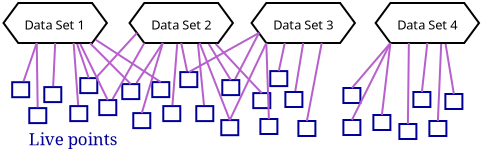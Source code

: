 <?xml version="1.0" encoding="UTF-8"?>
<dia:diagram xmlns:dia="http://www.lysator.liu.se/~alla/dia/">
  <dia:layer name="Background" visible="true" active="true">
    <dia:object type="Flowchart - Preparation" version="1" id="O0">
      <dia:attribute name="obj_pos">
        <dia:point val="1.415,3.285"/>
      </dia:attribute>
      <dia:attribute name="obj_bb">
        <dia:rectangle val="1.353,3.235;6.647,5.335"/>
      </dia:attribute>
      <dia:attribute name="meta">
        <dia:composite type="dict"/>
      </dia:attribute>
      <dia:attribute name="elem_corner">
        <dia:point val="1.415,3.285"/>
      </dia:attribute>
      <dia:attribute name="elem_width">
        <dia:real val="5.169"/>
      </dia:attribute>
      <dia:attribute name="elem_height">
        <dia:real val="2"/>
      </dia:attribute>
      <dia:attribute name="line_width">
        <dia:real val="0.1"/>
      </dia:attribute>
      <dia:attribute name="line_colour">
        <dia:color val="#000000"/>
      </dia:attribute>
      <dia:attribute name="fill_colour">
        <dia:color val="#ffffff"/>
      </dia:attribute>
      <dia:attribute name="show_background">
        <dia:boolean val="true"/>
      </dia:attribute>
      <dia:attribute name="line_style">
        <dia:enum val="0"/>
        <dia:real val="1"/>
      </dia:attribute>
      <dia:attribute name="padding">
        <dia:real val="0.1"/>
      </dia:attribute>
      <dia:attribute name="text">
        <dia:composite type="text">
          <dia:attribute name="string">
            <dia:string>#Data Set 1#</dia:string>
          </dia:attribute>
          <dia:attribute name="font">
            <dia:font family="sans" style="0" name="Helvetica"/>
          </dia:attribute>
          <dia:attribute name="height">
            <dia:real val="0.8"/>
          </dia:attribute>
          <dia:attribute name="pos">
            <dia:point val="4,4.485"/>
          </dia:attribute>
          <dia:attribute name="color">
            <dia:color val="#000000"/>
          </dia:attribute>
          <dia:attribute name="alignment">
            <dia:enum val="1"/>
          </dia:attribute>
        </dia:composite>
      </dia:attribute>
      <dia:attribute name="flip_horizontal">
        <dia:boolean val="false"/>
      </dia:attribute>
      <dia:attribute name="flip_vertical">
        <dia:boolean val="false"/>
      </dia:attribute>
      <dia:attribute name="subscale">
        <dia:real val="1"/>
      </dia:attribute>
    </dia:object>
    <dia:object type="Flowchart - Preparation" version="1" id="O1">
      <dia:attribute name="obj_pos">
        <dia:point val="7.717,3.285"/>
      </dia:attribute>
      <dia:attribute name="obj_bb">
        <dia:rectangle val="7.655,3.235;12.949,5.335"/>
      </dia:attribute>
      <dia:attribute name="meta">
        <dia:composite type="dict"/>
      </dia:attribute>
      <dia:attribute name="elem_corner">
        <dia:point val="7.717,3.285"/>
      </dia:attribute>
      <dia:attribute name="elem_width">
        <dia:real val="5.169"/>
      </dia:attribute>
      <dia:attribute name="elem_height">
        <dia:real val="2"/>
      </dia:attribute>
      <dia:attribute name="line_width">
        <dia:real val="0.1"/>
      </dia:attribute>
      <dia:attribute name="line_colour">
        <dia:color val="#000000"/>
      </dia:attribute>
      <dia:attribute name="fill_colour">
        <dia:color val="#ffffff"/>
      </dia:attribute>
      <dia:attribute name="show_background">
        <dia:boolean val="true"/>
      </dia:attribute>
      <dia:attribute name="line_style">
        <dia:enum val="0"/>
        <dia:real val="1"/>
      </dia:attribute>
      <dia:attribute name="padding">
        <dia:real val="0.1"/>
      </dia:attribute>
      <dia:attribute name="text">
        <dia:composite type="text">
          <dia:attribute name="string">
            <dia:string>#Data Set 2#</dia:string>
          </dia:attribute>
          <dia:attribute name="font">
            <dia:font family="sans" style="0" name="Helvetica"/>
          </dia:attribute>
          <dia:attribute name="height">
            <dia:real val="0.8"/>
          </dia:attribute>
          <dia:attribute name="pos">
            <dia:point val="10.302,4.485"/>
          </dia:attribute>
          <dia:attribute name="color">
            <dia:color val="#000000"/>
          </dia:attribute>
          <dia:attribute name="alignment">
            <dia:enum val="1"/>
          </dia:attribute>
        </dia:composite>
      </dia:attribute>
      <dia:attribute name="flip_horizontal">
        <dia:boolean val="false"/>
      </dia:attribute>
      <dia:attribute name="flip_vertical">
        <dia:boolean val="false"/>
      </dia:attribute>
      <dia:attribute name="subscale">
        <dia:real val="1"/>
      </dia:attribute>
    </dia:object>
    <dia:object type="Flowchart - Preparation" version="1" id="O2">
      <dia:attribute name="obj_pos">
        <dia:point val="13.817,3.285"/>
      </dia:attribute>
      <dia:attribute name="obj_bb">
        <dia:rectangle val="13.755,3.235;19.049,5.335"/>
      </dia:attribute>
      <dia:attribute name="meta">
        <dia:composite type="dict"/>
      </dia:attribute>
      <dia:attribute name="elem_corner">
        <dia:point val="13.817,3.285"/>
      </dia:attribute>
      <dia:attribute name="elem_width">
        <dia:real val="5.169"/>
      </dia:attribute>
      <dia:attribute name="elem_height">
        <dia:real val="2"/>
      </dia:attribute>
      <dia:attribute name="line_width">
        <dia:real val="0.1"/>
      </dia:attribute>
      <dia:attribute name="line_colour">
        <dia:color val="#000000"/>
      </dia:attribute>
      <dia:attribute name="fill_colour">
        <dia:color val="#ffffff"/>
      </dia:attribute>
      <dia:attribute name="show_background">
        <dia:boolean val="true"/>
      </dia:attribute>
      <dia:attribute name="line_style">
        <dia:enum val="0"/>
        <dia:real val="1"/>
      </dia:attribute>
      <dia:attribute name="padding">
        <dia:real val="0.1"/>
      </dia:attribute>
      <dia:attribute name="text">
        <dia:composite type="text">
          <dia:attribute name="string">
            <dia:string>#Data Set 3#</dia:string>
          </dia:attribute>
          <dia:attribute name="font">
            <dia:font family="sans" style="0" name="Helvetica"/>
          </dia:attribute>
          <dia:attribute name="height">
            <dia:real val="0.8"/>
          </dia:attribute>
          <dia:attribute name="pos">
            <dia:point val="16.402,4.485"/>
          </dia:attribute>
          <dia:attribute name="color">
            <dia:color val="#000000"/>
          </dia:attribute>
          <dia:attribute name="alignment">
            <dia:enum val="1"/>
          </dia:attribute>
        </dia:composite>
      </dia:attribute>
      <dia:attribute name="flip_horizontal">
        <dia:boolean val="false"/>
      </dia:attribute>
      <dia:attribute name="flip_vertical">
        <dia:boolean val="false"/>
      </dia:attribute>
      <dia:attribute name="subscale">
        <dia:real val="1"/>
      </dia:attribute>
    </dia:object>
    <dia:object type="Standard - Box" version="0" id="O3">
      <dia:attribute name="obj_pos">
        <dia:point val="1.85,7.245"/>
      </dia:attribute>
      <dia:attribute name="obj_bb">
        <dia:rectangle val="1.8,7.195;2.75,8.045"/>
      </dia:attribute>
      <dia:attribute name="elem_corner">
        <dia:point val="1.85,7.245"/>
      </dia:attribute>
      <dia:attribute name="elem_width">
        <dia:real val="0.85"/>
      </dia:attribute>
      <dia:attribute name="elem_height">
        <dia:real val="0.75"/>
      </dia:attribute>
      <dia:attribute name="border_width">
        <dia:real val="0.1"/>
      </dia:attribute>
      <dia:attribute name="border_color">
        <dia:color val="#000099"/>
      </dia:attribute>
      <dia:attribute name="show_background">
        <dia:boolean val="true"/>
      </dia:attribute>
    </dia:object>
    <dia:object type="Standard - Box" version="0" id="O4">
      <dia:attribute name="obj_pos">
        <dia:point val="2.705,8.54"/>
      </dia:attribute>
      <dia:attribute name="obj_bb">
        <dia:rectangle val="2.655,8.49;3.605,9.34"/>
      </dia:attribute>
      <dia:attribute name="elem_corner">
        <dia:point val="2.705,8.54"/>
      </dia:attribute>
      <dia:attribute name="elem_width">
        <dia:real val="0.85"/>
      </dia:attribute>
      <dia:attribute name="elem_height">
        <dia:real val="0.75"/>
      </dia:attribute>
      <dia:attribute name="border_width">
        <dia:real val="0.1"/>
      </dia:attribute>
      <dia:attribute name="border_color">
        <dia:color val="#000099"/>
      </dia:attribute>
      <dia:attribute name="show_background">
        <dia:boolean val="true"/>
      </dia:attribute>
    </dia:object>
    <dia:object type="Standard - Box" version="0" id="O5">
      <dia:attribute name="obj_pos">
        <dia:point val="3.455,7.49"/>
      </dia:attribute>
      <dia:attribute name="obj_bb">
        <dia:rectangle val="3.405,7.44;4.355,8.29"/>
      </dia:attribute>
      <dia:attribute name="elem_corner">
        <dia:point val="3.455,7.49"/>
      </dia:attribute>
      <dia:attribute name="elem_width">
        <dia:real val="0.85"/>
      </dia:attribute>
      <dia:attribute name="elem_height">
        <dia:real val="0.75"/>
      </dia:attribute>
      <dia:attribute name="border_width">
        <dia:real val="0.1"/>
      </dia:attribute>
      <dia:attribute name="border_color">
        <dia:color val="#000099"/>
      </dia:attribute>
      <dia:attribute name="show_background">
        <dia:boolean val="true"/>
      </dia:attribute>
    </dia:object>
    <dia:object type="Standard - Box" version="0" id="O6">
      <dia:attribute name="obj_pos">
        <dia:point val="4.755,8.44"/>
      </dia:attribute>
      <dia:attribute name="obj_bb">
        <dia:rectangle val="4.705,8.39;5.655,9.24"/>
      </dia:attribute>
      <dia:attribute name="elem_corner">
        <dia:point val="4.755,8.44"/>
      </dia:attribute>
      <dia:attribute name="elem_width">
        <dia:real val="0.85"/>
      </dia:attribute>
      <dia:attribute name="elem_height">
        <dia:real val="0.75"/>
      </dia:attribute>
      <dia:attribute name="border_width">
        <dia:real val="0.1"/>
      </dia:attribute>
      <dia:attribute name="border_color">
        <dia:color val="#000099"/>
      </dia:attribute>
      <dia:attribute name="show_background">
        <dia:boolean val="true"/>
      </dia:attribute>
    </dia:object>
    <dia:object type="Standard - Box" version="0" id="O7">
      <dia:attribute name="obj_pos">
        <dia:point val="5.255,7.04"/>
      </dia:attribute>
      <dia:attribute name="obj_bb">
        <dia:rectangle val="5.205,6.99;6.155,7.84"/>
      </dia:attribute>
      <dia:attribute name="elem_corner">
        <dia:point val="5.255,7.04"/>
      </dia:attribute>
      <dia:attribute name="elem_width">
        <dia:real val="0.85"/>
      </dia:attribute>
      <dia:attribute name="elem_height">
        <dia:real val="0.75"/>
      </dia:attribute>
      <dia:attribute name="border_width">
        <dia:real val="0.1"/>
      </dia:attribute>
      <dia:attribute name="border_color">
        <dia:color val="#000099"/>
      </dia:attribute>
      <dia:attribute name="show_background">
        <dia:boolean val="true"/>
      </dia:attribute>
    </dia:object>
    <dia:object type="Standard - Box" version="0" id="O8">
      <dia:attribute name="obj_pos">
        <dia:point val="6.205,8.14"/>
      </dia:attribute>
      <dia:attribute name="obj_bb">
        <dia:rectangle val="6.155,8.09;7.105,8.94"/>
      </dia:attribute>
      <dia:attribute name="elem_corner">
        <dia:point val="6.205,8.14"/>
      </dia:attribute>
      <dia:attribute name="elem_width">
        <dia:real val="0.85"/>
      </dia:attribute>
      <dia:attribute name="elem_height">
        <dia:real val="0.75"/>
      </dia:attribute>
      <dia:attribute name="border_width">
        <dia:real val="0.1"/>
      </dia:attribute>
      <dia:attribute name="border_color">
        <dia:color val="#000099"/>
      </dia:attribute>
      <dia:attribute name="show_background">
        <dia:boolean val="true"/>
      </dia:attribute>
    </dia:object>
    <dia:object type="Standard - Box" version="0" id="O9">
      <dia:attribute name="obj_pos">
        <dia:point val="7.355,7.34"/>
      </dia:attribute>
      <dia:attribute name="obj_bb">
        <dia:rectangle val="7.305,7.29;8.255,8.14"/>
      </dia:attribute>
      <dia:attribute name="elem_corner">
        <dia:point val="7.355,7.34"/>
      </dia:attribute>
      <dia:attribute name="elem_width">
        <dia:real val="0.85"/>
      </dia:attribute>
      <dia:attribute name="elem_height">
        <dia:real val="0.75"/>
      </dia:attribute>
      <dia:attribute name="border_width">
        <dia:real val="0.1"/>
      </dia:attribute>
      <dia:attribute name="border_color">
        <dia:color val="#000099"/>
      </dia:attribute>
      <dia:attribute name="show_background">
        <dia:boolean val="true"/>
      </dia:attribute>
    </dia:object>
    <dia:object type="Standard - Box" version="0" id="O10">
      <dia:attribute name="obj_pos">
        <dia:point val="7.905,8.79"/>
      </dia:attribute>
      <dia:attribute name="obj_bb">
        <dia:rectangle val="7.855,8.74;8.805,9.59"/>
      </dia:attribute>
      <dia:attribute name="elem_corner">
        <dia:point val="7.905,8.79"/>
      </dia:attribute>
      <dia:attribute name="elem_width">
        <dia:real val="0.85"/>
      </dia:attribute>
      <dia:attribute name="elem_height">
        <dia:real val="0.75"/>
      </dia:attribute>
      <dia:attribute name="border_width">
        <dia:real val="0.1"/>
      </dia:attribute>
      <dia:attribute name="border_color">
        <dia:color val="#000099"/>
      </dia:attribute>
      <dia:attribute name="show_background">
        <dia:boolean val="true"/>
      </dia:attribute>
    </dia:object>
    <dia:object type="Standard - Box" version="0" id="O11">
      <dia:attribute name="obj_pos">
        <dia:point val="8.855,7.24"/>
      </dia:attribute>
      <dia:attribute name="obj_bb">
        <dia:rectangle val="8.805,7.19;9.755,8.04"/>
      </dia:attribute>
      <dia:attribute name="elem_corner">
        <dia:point val="8.855,7.24"/>
      </dia:attribute>
      <dia:attribute name="elem_width">
        <dia:real val="0.85"/>
      </dia:attribute>
      <dia:attribute name="elem_height">
        <dia:real val="0.75"/>
      </dia:attribute>
      <dia:attribute name="border_width">
        <dia:real val="0.1"/>
      </dia:attribute>
      <dia:attribute name="border_color">
        <dia:color val="#000099"/>
      </dia:attribute>
      <dia:attribute name="show_background">
        <dia:boolean val="true"/>
      </dia:attribute>
    </dia:object>
    <dia:object type="Standard - Box" version="0" id="O12">
      <dia:attribute name="obj_pos">
        <dia:point val="9.405,8.44"/>
      </dia:attribute>
      <dia:attribute name="obj_bb">
        <dia:rectangle val="9.355,8.39;10.305,9.24"/>
      </dia:attribute>
      <dia:attribute name="elem_corner">
        <dia:point val="9.405,8.44"/>
      </dia:attribute>
      <dia:attribute name="elem_width">
        <dia:real val="0.85"/>
      </dia:attribute>
      <dia:attribute name="elem_height">
        <dia:real val="0.75"/>
      </dia:attribute>
      <dia:attribute name="border_width">
        <dia:real val="0.1"/>
      </dia:attribute>
      <dia:attribute name="border_color">
        <dia:color val="#000099"/>
      </dia:attribute>
      <dia:attribute name="show_background">
        <dia:boolean val="true"/>
      </dia:attribute>
    </dia:object>
    <dia:object type="Standard - Box" version="0" id="O13">
      <dia:attribute name="obj_pos">
        <dia:point val="10.255,6.74"/>
      </dia:attribute>
      <dia:attribute name="obj_bb">
        <dia:rectangle val="10.205,6.69;11.155,7.54"/>
      </dia:attribute>
      <dia:attribute name="elem_corner">
        <dia:point val="10.255,6.74"/>
      </dia:attribute>
      <dia:attribute name="elem_width">
        <dia:real val="0.85"/>
      </dia:attribute>
      <dia:attribute name="elem_height">
        <dia:real val="0.75"/>
      </dia:attribute>
      <dia:attribute name="border_width">
        <dia:real val="0.1"/>
      </dia:attribute>
      <dia:attribute name="border_color">
        <dia:color val="#000099"/>
      </dia:attribute>
      <dia:attribute name="show_background">
        <dia:boolean val="true"/>
      </dia:attribute>
    </dia:object>
    <dia:object type="Standard - Box" version="0" id="O14">
      <dia:attribute name="obj_pos">
        <dia:point val="11.055,8.44"/>
      </dia:attribute>
      <dia:attribute name="obj_bb">
        <dia:rectangle val="11.005,8.39;11.955,9.24"/>
      </dia:attribute>
      <dia:attribute name="elem_corner">
        <dia:point val="11.055,8.44"/>
      </dia:attribute>
      <dia:attribute name="elem_width">
        <dia:real val="0.85"/>
      </dia:attribute>
      <dia:attribute name="elem_height">
        <dia:real val="0.75"/>
      </dia:attribute>
      <dia:attribute name="border_width">
        <dia:real val="0.1"/>
      </dia:attribute>
      <dia:attribute name="border_color">
        <dia:color val="#000099"/>
      </dia:attribute>
      <dia:attribute name="show_background">
        <dia:boolean val="true"/>
      </dia:attribute>
    </dia:object>
    <dia:object type="Standard - Box" version="0" id="O15">
      <dia:attribute name="obj_pos">
        <dia:point val="12.355,7.14"/>
      </dia:attribute>
      <dia:attribute name="obj_bb">
        <dia:rectangle val="12.305,7.09;13.255,7.94"/>
      </dia:attribute>
      <dia:attribute name="elem_corner">
        <dia:point val="12.355,7.14"/>
      </dia:attribute>
      <dia:attribute name="elem_width">
        <dia:real val="0.85"/>
      </dia:attribute>
      <dia:attribute name="elem_height">
        <dia:real val="0.75"/>
      </dia:attribute>
      <dia:attribute name="border_width">
        <dia:real val="0.1"/>
      </dia:attribute>
      <dia:attribute name="border_color">
        <dia:color val="#000099"/>
      </dia:attribute>
      <dia:attribute name="show_background">
        <dia:boolean val="true"/>
      </dia:attribute>
    </dia:object>
    <dia:object type="Standard - Box" version="0" id="O16">
      <dia:attribute name="obj_pos">
        <dia:point val="12.305,9.14"/>
      </dia:attribute>
      <dia:attribute name="obj_bb">
        <dia:rectangle val="12.255,9.09;13.205,9.945"/>
      </dia:attribute>
      <dia:attribute name="elem_corner">
        <dia:point val="12.305,9.14"/>
      </dia:attribute>
      <dia:attribute name="elem_width">
        <dia:real val="0.85"/>
      </dia:attribute>
      <dia:attribute name="elem_height">
        <dia:real val="0.755"/>
      </dia:attribute>
      <dia:attribute name="border_width">
        <dia:real val="0.1"/>
      </dia:attribute>
      <dia:attribute name="border_color">
        <dia:color val="#000099"/>
      </dia:attribute>
      <dia:attribute name="show_background">
        <dia:boolean val="true"/>
      </dia:attribute>
    </dia:object>
    <dia:object type="Standard - Box" version="0" id="O17">
      <dia:attribute name="obj_pos">
        <dia:point val="13.905,7.79"/>
      </dia:attribute>
      <dia:attribute name="obj_bb">
        <dia:rectangle val="13.855,7.74;14.805,8.59"/>
      </dia:attribute>
      <dia:attribute name="elem_corner">
        <dia:point val="13.905,7.79"/>
      </dia:attribute>
      <dia:attribute name="elem_width">
        <dia:real val="0.85"/>
      </dia:attribute>
      <dia:attribute name="elem_height">
        <dia:real val="0.75"/>
      </dia:attribute>
      <dia:attribute name="border_width">
        <dia:real val="0.1"/>
      </dia:attribute>
      <dia:attribute name="border_color">
        <dia:color val="#000099"/>
      </dia:attribute>
      <dia:attribute name="show_background">
        <dia:boolean val="true"/>
      </dia:attribute>
    </dia:object>
    <dia:object type="Standard - Box" version="0" id="O18">
      <dia:attribute name="obj_pos">
        <dia:point val="14.755,6.69"/>
      </dia:attribute>
      <dia:attribute name="obj_bb">
        <dia:rectangle val="14.705,6.64;15.655,7.49"/>
      </dia:attribute>
      <dia:attribute name="elem_corner">
        <dia:point val="14.755,6.69"/>
      </dia:attribute>
      <dia:attribute name="elem_width">
        <dia:real val="0.85"/>
      </dia:attribute>
      <dia:attribute name="elem_height">
        <dia:real val="0.75"/>
      </dia:attribute>
      <dia:attribute name="border_width">
        <dia:real val="0.1"/>
      </dia:attribute>
      <dia:attribute name="border_color">
        <dia:color val="#000099"/>
      </dia:attribute>
      <dia:attribute name="show_background">
        <dia:boolean val="true"/>
      </dia:attribute>
    </dia:object>
    <dia:object type="Standard - Box" version="0" id="O19">
      <dia:attribute name="obj_pos">
        <dia:point val="14.26,9.085"/>
      </dia:attribute>
      <dia:attribute name="obj_bb">
        <dia:rectangle val="14.21,9.035;15.16,9.885"/>
      </dia:attribute>
      <dia:attribute name="elem_corner">
        <dia:point val="14.26,9.085"/>
      </dia:attribute>
      <dia:attribute name="elem_width">
        <dia:real val="0.85"/>
      </dia:attribute>
      <dia:attribute name="elem_height">
        <dia:real val="0.75"/>
      </dia:attribute>
      <dia:attribute name="border_width">
        <dia:real val="0.1"/>
      </dia:attribute>
      <dia:attribute name="border_color">
        <dia:color val="#000099"/>
      </dia:attribute>
      <dia:attribute name="show_background">
        <dia:boolean val="true"/>
      </dia:attribute>
    </dia:object>
    <dia:object type="Standard - Box" version="0" id="O20">
      <dia:attribute name="obj_pos">
        <dia:point val="15.51,7.735"/>
      </dia:attribute>
      <dia:attribute name="obj_bb">
        <dia:rectangle val="15.46,7.685;16.41,8.535"/>
      </dia:attribute>
      <dia:attribute name="elem_corner">
        <dia:point val="15.51,7.735"/>
      </dia:attribute>
      <dia:attribute name="elem_width">
        <dia:real val="0.85"/>
      </dia:attribute>
      <dia:attribute name="elem_height">
        <dia:real val="0.75"/>
      </dia:attribute>
      <dia:attribute name="border_width">
        <dia:real val="0.1"/>
      </dia:attribute>
      <dia:attribute name="border_color">
        <dia:color val="#000099"/>
      </dia:attribute>
      <dia:attribute name="show_background">
        <dia:boolean val="true"/>
      </dia:attribute>
    </dia:object>
    <dia:object type="Standard - Box" version="0" id="O21">
      <dia:attribute name="obj_pos">
        <dia:point val="16.16,9.185"/>
      </dia:attribute>
      <dia:attribute name="obj_bb">
        <dia:rectangle val="16.11,9.135;17.06,9.985"/>
      </dia:attribute>
      <dia:attribute name="elem_corner">
        <dia:point val="16.16,9.185"/>
      </dia:attribute>
      <dia:attribute name="elem_width">
        <dia:real val="0.85"/>
      </dia:attribute>
      <dia:attribute name="elem_height">
        <dia:real val="0.75"/>
      </dia:attribute>
      <dia:attribute name="border_width">
        <dia:real val="0.1"/>
      </dia:attribute>
      <dia:attribute name="border_color">
        <dia:color val="#000099"/>
      </dia:attribute>
      <dia:attribute name="show_background">
        <dia:boolean val="true"/>
      </dia:attribute>
    </dia:object>
    <dia:object type="Standard - Box" version="0" id="O22">
      <dia:attribute name="obj_pos">
        <dia:point val="18.41,9.135"/>
      </dia:attribute>
      <dia:attribute name="obj_bb">
        <dia:rectangle val="18.36,9.085;19.31,9.935"/>
      </dia:attribute>
      <dia:attribute name="elem_corner">
        <dia:point val="18.41,9.135"/>
      </dia:attribute>
      <dia:attribute name="elem_width">
        <dia:real val="0.85"/>
      </dia:attribute>
      <dia:attribute name="elem_height">
        <dia:real val="0.75"/>
      </dia:attribute>
      <dia:attribute name="border_width">
        <dia:real val="0.1"/>
      </dia:attribute>
      <dia:attribute name="border_color">
        <dia:color val="#000099"/>
      </dia:attribute>
      <dia:attribute name="show_background">
        <dia:boolean val="true"/>
      </dia:attribute>
    </dia:object>
    <dia:object type="Standard - Box" version="0" id="O23">
      <dia:attribute name="obj_pos">
        <dia:point val="19.91,8.885"/>
      </dia:attribute>
      <dia:attribute name="obj_bb">
        <dia:rectangle val="19.86,8.835;20.81,9.685"/>
      </dia:attribute>
      <dia:attribute name="elem_corner">
        <dia:point val="19.91,8.885"/>
      </dia:attribute>
      <dia:attribute name="elem_width">
        <dia:real val="0.85"/>
      </dia:attribute>
      <dia:attribute name="elem_height">
        <dia:real val="0.75"/>
      </dia:attribute>
      <dia:attribute name="border_width">
        <dia:real val="0.1"/>
      </dia:attribute>
      <dia:attribute name="border_color">
        <dia:color val="#000099"/>
      </dia:attribute>
      <dia:attribute name="show_background">
        <dia:boolean val="true"/>
      </dia:attribute>
    </dia:object>
    <dia:object type="Standard - Box" version="0" id="O24">
      <dia:attribute name="obj_pos">
        <dia:point val="18.41,7.535"/>
      </dia:attribute>
      <dia:attribute name="obj_bb">
        <dia:rectangle val="18.36,7.485;19.31,8.335"/>
      </dia:attribute>
      <dia:attribute name="elem_corner">
        <dia:point val="18.41,7.535"/>
      </dia:attribute>
      <dia:attribute name="elem_width">
        <dia:real val="0.85"/>
      </dia:attribute>
      <dia:attribute name="elem_height">
        <dia:real val="0.75"/>
      </dia:attribute>
      <dia:attribute name="border_width">
        <dia:real val="0.1"/>
      </dia:attribute>
      <dia:attribute name="border_color">
        <dia:color val="#000099"/>
      </dia:attribute>
      <dia:attribute name="show_background">
        <dia:boolean val="true"/>
      </dia:attribute>
    </dia:object>
    <dia:object type="Standard - Box" version="0" id="O25">
      <dia:attribute name="obj_pos">
        <dia:point val="21.21,9.335"/>
      </dia:attribute>
      <dia:attribute name="obj_bb">
        <dia:rectangle val="21.16,9.285;22.11,10.135"/>
      </dia:attribute>
      <dia:attribute name="elem_corner">
        <dia:point val="21.21,9.335"/>
      </dia:attribute>
      <dia:attribute name="elem_width">
        <dia:real val="0.85"/>
      </dia:attribute>
      <dia:attribute name="elem_height">
        <dia:real val="0.75"/>
      </dia:attribute>
      <dia:attribute name="border_width">
        <dia:real val="0.1"/>
      </dia:attribute>
      <dia:attribute name="border_color">
        <dia:color val="#000099"/>
      </dia:attribute>
      <dia:attribute name="show_background">
        <dia:boolean val="true"/>
      </dia:attribute>
    </dia:object>
    <dia:object type="Standard - Box" version="0" id="O26">
      <dia:attribute name="obj_pos">
        <dia:point val="22.71,9.185"/>
      </dia:attribute>
      <dia:attribute name="obj_bb">
        <dia:rectangle val="22.66,9.135;23.61,9.985"/>
      </dia:attribute>
      <dia:attribute name="elem_corner">
        <dia:point val="22.71,9.185"/>
      </dia:attribute>
      <dia:attribute name="elem_width">
        <dia:real val="0.85"/>
      </dia:attribute>
      <dia:attribute name="elem_height">
        <dia:real val="0.75"/>
      </dia:attribute>
      <dia:attribute name="border_width">
        <dia:real val="0.1"/>
      </dia:attribute>
      <dia:attribute name="border_color">
        <dia:color val="#000099"/>
      </dia:attribute>
      <dia:attribute name="show_background">
        <dia:boolean val="true"/>
      </dia:attribute>
    </dia:object>
    <dia:object type="Standard - Box" version="0" id="O27">
      <dia:attribute name="obj_pos">
        <dia:point val="23.51,7.835"/>
      </dia:attribute>
      <dia:attribute name="obj_bb">
        <dia:rectangle val="23.46,7.785;24.41,8.635"/>
      </dia:attribute>
      <dia:attribute name="elem_corner">
        <dia:point val="23.51,7.835"/>
      </dia:attribute>
      <dia:attribute name="elem_width">
        <dia:real val="0.85"/>
      </dia:attribute>
      <dia:attribute name="elem_height">
        <dia:real val="0.75"/>
      </dia:attribute>
      <dia:attribute name="border_width">
        <dia:real val="0.1"/>
      </dia:attribute>
      <dia:attribute name="border_color">
        <dia:color val="#000099"/>
      </dia:attribute>
      <dia:attribute name="show_background">
        <dia:boolean val="true"/>
      </dia:attribute>
    </dia:object>
    <dia:object type="Standard - Box" version="0" id="O28">
      <dia:attribute name="obj_pos">
        <dia:point val="21.91,7.735"/>
      </dia:attribute>
      <dia:attribute name="obj_bb">
        <dia:rectangle val="21.86,7.685;22.81,8.535"/>
      </dia:attribute>
      <dia:attribute name="elem_corner">
        <dia:point val="21.91,7.735"/>
      </dia:attribute>
      <dia:attribute name="elem_width">
        <dia:real val="0.85"/>
      </dia:attribute>
      <dia:attribute name="elem_height">
        <dia:real val="0.75"/>
      </dia:attribute>
      <dia:attribute name="border_width">
        <dia:real val="0.1"/>
      </dia:attribute>
      <dia:attribute name="border_color">
        <dia:color val="#000099"/>
      </dia:attribute>
      <dia:attribute name="show_background">
        <dia:boolean val="true"/>
      </dia:attribute>
    </dia:object>
    <dia:object type="Flowchart - Preparation" version="1" id="O29">
      <dia:attribute name="obj_pos">
        <dia:point val="20.022,3.285"/>
      </dia:attribute>
      <dia:attribute name="obj_bb">
        <dia:rectangle val="19.96,3.235;25.254,5.335"/>
      </dia:attribute>
      <dia:attribute name="meta">
        <dia:composite type="dict"/>
      </dia:attribute>
      <dia:attribute name="elem_corner">
        <dia:point val="20.022,3.285"/>
      </dia:attribute>
      <dia:attribute name="elem_width">
        <dia:real val="5.169"/>
      </dia:attribute>
      <dia:attribute name="elem_height">
        <dia:real val="2"/>
      </dia:attribute>
      <dia:attribute name="line_width">
        <dia:real val="0.1"/>
      </dia:attribute>
      <dia:attribute name="line_colour">
        <dia:color val="#000000"/>
      </dia:attribute>
      <dia:attribute name="fill_colour">
        <dia:color val="#ffffff"/>
      </dia:attribute>
      <dia:attribute name="show_background">
        <dia:boolean val="true"/>
      </dia:attribute>
      <dia:attribute name="line_style">
        <dia:enum val="0"/>
        <dia:real val="1"/>
      </dia:attribute>
      <dia:attribute name="padding">
        <dia:real val="0.1"/>
      </dia:attribute>
      <dia:attribute name="text">
        <dia:composite type="text">
          <dia:attribute name="string">
            <dia:string>#Data Set 4#</dia:string>
          </dia:attribute>
          <dia:attribute name="font">
            <dia:font family="sans" style="0" name="Helvetica"/>
          </dia:attribute>
          <dia:attribute name="height">
            <dia:real val="0.8"/>
          </dia:attribute>
          <dia:attribute name="pos">
            <dia:point val="22.607,4.485"/>
          </dia:attribute>
          <dia:attribute name="color">
            <dia:color val="#000000"/>
          </dia:attribute>
          <dia:attribute name="alignment">
            <dia:enum val="1"/>
          </dia:attribute>
        </dia:composite>
      </dia:attribute>
      <dia:attribute name="flip_horizontal">
        <dia:boolean val="false"/>
      </dia:attribute>
      <dia:attribute name="flip_vertical">
        <dia:boolean val="false"/>
      </dia:attribute>
      <dia:attribute name="subscale">
        <dia:real val="1"/>
      </dia:attribute>
    </dia:object>
    <dia:object type="Standard - Text" version="1" id="O30">
      <dia:attribute name="obj_pos">
        <dia:point val="4.9,10.395"/>
      </dia:attribute>
      <dia:attribute name="obj_bb">
        <dia:rectangle val="2.539,9.607;7.261,10.595"/>
      </dia:attribute>
      <dia:attribute name="text">
        <dia:composite type="text">
          <dia:attribute name="string">
            <dia:string>#Live points#</dia:string>
          </dia:attribute>
          <dia:attribute name="font">
            <dia:font family="serif" style="0" name="Times-Roman"/>
          </dia:attribute>
          <dia:attribute name="height">
            <dia:real val="1.058"/>
          </dia:attribute>
          <dia:attribute name="pos">
            <dia:point val="4.9,10.395"/>
          </dia:attribute>
          <dia:attribute name="color">
            <dia:color val="#000099"/>
          </dia:attribute>
          <dia:attribute name="alignment">
            <dia:enum val="1"/>
          </dia:attribute>
        </dia:composite>
      </dia:attribute>
      <dia:attribute name="valign">
        <dia:enum val="3"/>
      </dia:attribute>
    </dia:object>
    <dia:object type="Standard - Line" version="0" id="O31">
      <dia:attribute name="obj_pos">
        <dia:point val="2.421,7.195"/>
      </dia:attribute>
      <dia:attribute name="obj_bb">
        <dia:rectangle val="2.357,5.221;3.14,7.259"/>
      </dia:attribute>
      <dia:attribute name="conn_endpoints">
        <dia:point val="2.421,7.195"/>
        <dia:point val="3.077,5.285"/>
      </dia:attribute>
      <dia:attribute name="numcp">
        <dia:int val="1"/>
      </dia:attribute>
      <dia:attribute name="line_color">
        <dia:color val="#b75fcc"/>
      </dia:attribute>
      <dia:connections>
        <dia:connection handle="0" to="O3" connection="8"/>
        <dia:connection handle="1" to="O0" connection="13"/>
      </dia:connections>
    </dia:object>
    <dia:object type="Standard - Line" version="0" id="O32">
      <dia:attribute name="obj_pos">
        <dia:point val="3.077,5.285"/>
      </dia:attribute>
      <dia:attribute name="obj_bb">
        <dia:rectangle val="3.026,5.234;3.175,8.555"/>
      </dia:attribute>
      <dia:attribute name="conn_endpoints">
        <dia:point val="3.077,5.285"/>
        <dia:point val="3.124,8.504"/>
      </dia:attribute>
      <dia:attribute name="numcp">
        <dia:int val="1"/>
      </dia:attribute>
      <dia:attribute name="line_color">
        <dia:color val="#b75fcc"/>
      </dia:attribute>
      <dia:connections>
        <dia:connection handle="0" to="O0" connection="13"/>
        <dia:connection handle="1" to="O4" connection="8"/>
      </dia:connections>
    </dia:object>
    <dia:object type="Standard - Line" version="0" id="O33">
      <dia:attribute name="obj_pos">
        <dia:point val="4,5.285"/>
      </dia:attribute>
      <dia:attribute name="obj_bb">
        <dia:rectangle val="3.847,5.233;4.052,7.493"/>
      </dia:attribute>
      <dia:attribute name="conn_endpoints">
        <dia:point val="4,5.285"/>
        <dia:point val="3.9,7.44"/>
      </dia:attribute>
      <dia:attribute name="numcp">
        <dia:int val="1"/>
      </dia:attribute>
      <dia:attribute name="line_color">
        <dia:color val="#b75fcc"/>
      </dia:attribute>
      <dia:connections>
        <dia:connection handle="0" to="O0" connection="14"/>
        <dia:connection handle="1" to="O5" connection="8"/>
      </dia:connections>
    </dia:object>
    <dia:object type="Standard - Line" version="0" id="O34">
      <dia:attribute name="obj_pos">
        <dia:point val="4.923,5.285"/>
      </dia:attribute>
      <dia:attribute name="obj_bb">
        <dia:rectangle val="4.87,5.231;5.203,8.444"/>
      </dia:attribute>
      <dia:attribute name="conn_endpoints">
        <dia:point val="4.923,5.285"/>
        <dia:point val="5.149,8.39"/>
      </dia:attribute>
      <dia:attribute name="numcp">
        <dia:int val="1"/>
      </dia:attribute>
      <dia:attribute name="line_color">
        <dia:color val="#b75fcc"/>
      </dia:attribute>
      <dia:connections>
        <dia:connection handle="0" to="O0" connection="15"/>
        <dia:connection handle="1" to="O6" connection="8"/>
      </dia:connections>
    </dia:object>
    <dia:object type="Standard - Line" version="0" id="O35">
      <dia:attribute name="obj_pos">
        <dia:point val="5.68,7.04"/>
      </dia:attribute>
      <dia:attribute name="obj_bb">
        <dia:rectangle val="5.034,5.271;5.743,7.103"/>
      </dia:attribute>
      <dia:attribute name="conn_endpoints">
        <dia:point val="5.68,7.04"/>
        <dia:point val="5.097,5.335"/>
      </dia:attribute>
      <dia:attribute name="numcp">
        <dia:int val="1"/>
      </dia:attribute>
      <dia:attribute name="line_color">
        <dia:color val="#b75fcc"/>
      </dia:attribute>
      <dia:connections>
        <dia:connection handle="0" to="O7" connection="1"/>
        <dia:connection handle="1" to="O0" connection="16"/>
      </dia:connections>
    </dia:object>
    <dia:object type="Standard - Line" version="0" id="O36">
      <dia:attribute name="obj_pos">
        <dia:point val="6.068,6.991"/>
      </dia:attribute>
      <dia:attribute name="obj_bb">
        <dia:rectangle val="5.998,4.714;8.157,7.061"/>
      </dia:attribute>
      <dia:attribute name="conn_endpoints">
        <dia:point val="6.068,6.991"/>
        <dia:point val="8.086,4.785"/>
      </dia:attribute>
      <dia:attribute name="numcp">
        <dia:int val="1"/>
      </dia:attribute>
      <dia:attribute name="line_color">
        <dia:color val="#b75fcc"/>
      </dia:attribute>
      <dia:connections>
        <dia:connection handle="0" to="O7" connection="8"/>
        <dia:connection handle="1" to="O1" connection="7"/>
      </dia:connections>
    </dia:object>
    <dia:object type="Standard - Line" version="0" id="O37">
      <dia:attribute name="obj_pos">
        <dia:point val="7.78,7.34"/>
      </dia:attribute>
      <dia:attribute name="obj_bb">
        <dia:rectangle val="5.666,5.217;7.851,7.411"/>
      </dia:attribute>
      <dia:attribute name="conn_endpoints">
        <dia:point val="7.78,7.34"/>
        <dia:point val="5.736,5.287"/>
      </dia:attribute>
      <dia:attribute name="numcp">
        <dia:int val="1"/>
      </dia:attribute>
      <dia:attribute name="line_color">
        <dia:color val="#b75fcc"/>
      </dia:attribute>
      <dia:connections>
        <dia:connection handle="0" to="O9" connection="1"/>
        <dia:connection handle="1" to="O0" connection="16"/>
      </dia:connections>
    </dia:object>
    <dia:object type="Standard - Line" version="0" id="O38">
      <dia:attribute name="obj_pos">
        <dia:point val="8.06,7.29"/>
      </dia:attribute>
      <dia:attribute name="obj_bb">
        <dia:rectangle val="7.991,5.216;9.448,7.359"/>
      </dia:attribute>
      <dia:attribute name="conn_endpoints">
        <dia:point val="8.06,7.29"/>
        <dia:point val="9.379,5.285"/>
      </dia:attribute>
      <dia:attribute name="numcp">
        <dia:int val="1"/>
      </dia:attribute>
      <dia:attribute name="line_color">
        <dia:color val="#b75fcc"/>
      </dia:attribute>
      <dia:connections>
        <dia:connection handle="0" to="O9" connection="8"/>
        <dia:connection handle="1" to="O1" connection="13"/>
      </dia:connections>
    </dia:object>
    <dia:object type="Standard - Line" version="0" id="O39">
      <dia:attribute name="obj_pos">
        <dia:point val="6.63,8.14"/>
      </dia:attribute>
      <dia:attribute name="obj_bb">
        <dia:rectangle val="5.186,5.267;6.697,8.207"/>
      </dia:attribute>
      <dia:attribute name="conn_endpoints">
        <dia:point val="6.63,8.14"/>
        <dia:point val="5.253,5.333"/>
      </dia:attribute>
      <dia:attribute name="numcp">
        <dia:int val="1"/>
      </dia:attribute>
      <dia:attribute name="line_color">
        <dia:color val="#b75fcc"/>
      </dia:attribute>
      <dia:connections>
        <dia:connection handle="0" to="O8" connection="1"/>
        <dia:connection handle="1" to="O0" connection="16"/>
      </dia:connections>
    </dia:object>
    <dia:object type="Standard - Line" version="0" id="O40">
      <dia:attribute name="obj_pos">
        <dia:point val="6.87,8.091"/>
      </dia:attribute>
      <dia:attribute name="obj_bb">
        <dia:rectangle val="6.802,5.217;8.524,8.159"/>
      </dia:attribute>
      <dia:attribute name="conn_endpoints">
        <dia:point val="6.87,8.091"/>
        <dia:point val="8.456,5.285"/>
      </dia:attribute>
      <dia:attribute name="numcp">
        <dia:int val="1"/>
      </dia:attribute>
      <dia:attribute name="line_color">
        <dia:color val="#b75fcc"/>
      </dia:attribute>
      <dia:connections>
        <dia:connection handle="0" to="O8" connection="8"/>
        <dia:connection handle="1" to="O1" connection="8"/>
      </dia:connections>
    </dia:object>
    <dia:object type="Standard - Line" version="0" id="O41">
      <dia:attribute name="obj_pos">
        <dia:point val="9.28,7.24"/>
      </dia:attribute>
      <dia:attribute name="obj_bb">
        <dia:rectangle val="5.958,5.054;9.349,7.309"/>
      </dia:attribute>
      <dia:attribute name="conn_endpoints">
        <dia:point val="9.28,7.24"/>
        <dia:point val="6.027,5.124"/>
      </dia:attribute>
      <dia:attribute name="numcp">
        <dia:int val="1"/>
      </dia:attribute>
      <dia:attribute name="line_color">
        <dia:color val="#b75fcc"/>
      </dia:attribute>
      <dia:connections>
        <dia:connection handle="0" to="O11" connection="1"/>
        <dia:connection handle="1" to="O0" connection="16"/>
      </dia:connections>
    </dia:object>
    <dia:object type="Standard - Line" version="0" id="O42">
      <dia:attribute name="obj_pos">
        <dia:point val="8.33,8.79"/>
      </dia:attribute>
      <dia:attribute name="obj_bb">
        <dia:rectangle val="8.268,5.223;9.441,8.852"/>
      </dia:attribute>
      <dia:attribute name="conn_endpoints">
        <dia:point val="8.33,8.79"/>
        <dia:point val="9.379,5.285"/>
      </dia:attribute>
      <dia:attribute name="numcp">
        <dia:int val="1"/>
      </dia:attribute>
      <dia:attribute name="line_color">
        <dia:color val="#b75fcc"/>
      </dia:attribute>
      <dia:connections>
        <dia:connection handle="0" to="O10" connection="1"/>
        <dia:connection handle="1" to="O1" connection="13"/>
      </dia:connections>
    </dia:object>
    <dia:object type="Standard - Line" version="0" id="O43">
      <dia:attribute name="obj_pos">
        <dia:point val="9.863,8.391"/>
      </dia:attribute>
      <dia:attribute name="obj_bb">
        <dia:rectangle val="9.809,5.291;10.154,8.444"/>
      </dia:attribute>
      <dia:attribute name="conn_endpoints">
        <dia:point val="9.863,8.391"/>
        <dia:point val="10.1,5.345"/>
      </dia:attribute>
      <dia:attribute name="numcp">
        <dia:int val="1"/>
      </dia:attribute>
      <dia:attribute name="line_color">
        <dia:color val="#b75fcc"/>
      </dia:attribute>
      <dia:connections>
        <dia:connection handle="0" to="O12" connection="8"/>
      </dia:connections>
    </dia:object>
    <dia:object type="Standard - Line" version="0" id="O44">
      <dia:attribute name="obj_pos">
        <dia:point val="10.592,6.691"/>
      </dia:attribute>
      <dia:attribute name="obj_bb">
        <dia:rectangle val="10.243,5.226;10.652,6.751"/>
      </dia:attribute>
      <dia:attribute name="conn_endpoints">
        <dia:point val="10.592,6.691"/>
        <dia:point val="10.302,5.285"/>
      </dia:attribute>
      <dia:attribute name="numcp">
        <dia:int val="1"/>
      </dia:attribute>
      <dia:attribute name="line_color">
        <dia:color val="#b75fcc"/>
      </dia:attribute>
      <dia:connections>
        <dia:connection handle="0" to="O13" connection="8"/>
        <dia:connection handle="1" to="O1" connection="14"/>
      </dia:connections>
    </dia:object>
    <dia:object type="Standard - Line" version="0" id="O45">
      <dia:attribute name="obj_pos">
        <dia:point val="11.439,8.39"/>
      </dia:attribute>
      <dia:attribute name="obj_bb">
        <dia:rectangle val="11.088,5.28;11.493,8.444"/>
      </dia:attribute>
      <dia:attribute name="conn_endpoints">
        <dia:point val="11.439,8.39"/>
        <dia:point val="11.142,5.335"/>
      </dia:attribute>
      <dia:attribute name="numcp">
        <dia:int val="1"/>
      </dia:attribute>
      <dia:attribute name="line_color">
        <dia:color val="#b75fcc"/>
      </dia:attribute>
      <dia:connections>
        <dia:connection handle="0" to="O14" connection="8"/>
        <dia:connection handle="1" to="O1" connection="16"/>
      </dia:connections>
    </dia:object>
    <dia:object type="Standard - Line" version="0" id="O46">
      <dia:attribute name="obj_pos">
        <dia:point val="14.186,4.785"/>
      </dia:attribute>
      <dia:attribute name="obj_bb">
        <dia:rectangle val="12.931,4.718;14.254,7.158"/>
      </dia:attribute>
      <dia:attribute name="conn_endpoints">
        <dia:point val="14.186,4.785"/>
        <dia:point val="12.999,7.09"/>
      </dia:attribute>
      <dia:attribute name="numcp">
        <dia:int val="1"/>
      </dia:attribute>
      <dia:attribute name="line_color">
        <dia:color val="#b75fcc"/>
      </dia:attribute>
      <dia:connections>
        <dia:connection handle="0" to="O2" connection="7"/>
        <dia:connection handle="1" to="O15" connection="8"/>
      </dia:connections>
    </dia:object>
    <dia:object type="Standard - Line" version="0" id="O47">
      <dia:attribute name="obj_pos">
        <dia:point val="10.68,6.74"/>
      </dia:attribute>
      <dia:attribute name="obj_bb">
        <dia:rectangle val="10.612,4.717;14.254,6.808"/>
      </dia:attribute>
      <dia:attribute name="conn_endpoints">
        <dia:point val="10.68,6.74"/>
        <dia:point val="14.186,4.785"/>
      </dia:attribute>
      <dia:attribute name="numcp">
        <dia:int val="1"/>
      </dia:attribute>
      <dia:attribute name="line_color">
        <dia:color val="#b75fcc"/>
      </dia:attribute>
      <dia:connections>
        <dia:connection handle="0" to="O13" connection="1"/>
        <dia:connection handle="1" to="O2" connection="7"/>
      </dia:connections>
    </dia:object>
    <dia:object type="Standard - Line" version="0" id="O48">
      <dia:attribute name="obj_pos">
        <dia:point val="14.33,7.79"/>
      </dia:attribute>
      <dia:attribute name="obj_bb">
        <dia:rectangle val="11.954,5.263;14.401,7.861"/>
      </dia:attribute>
      <dia:attribute name="conn_endpoints">
        <dia:point val="14.33,7.79"/>
        <dia:point val="12.025,5.334"/>
      </dia:attribute>
      <dia:attribute name="numcp">
        <dia:int val="1"/>
      </dia:attribute>
      <dia:attribute name="line_color">
        <dia:color val="#b75fcc"/>
      </dia:attribute>
      <dia:connections>
        <dia:connection handle="0" to="O17" connection="1"/>
        <dia:connection handle="1" to="O1" connection="16"/>
      </dia:connections>
    </dia:object>
    <dia:object type="Standard - Line" version="0" id="O49">
      <dia:attribute name="obj_pos">
        <dia:point val="12.78,7.14"/>
      </dia:attribute>
      <dia:attribute name="obj_bb">
        <dia:rectangle val="11.611,5.266;12.849,7.209"/>
      </dia:attribute>
      <dia:attribute name="conn_endpoints">
        <dia:point val="12.78,7.14"/>
        <dia:point val="11.68,5.335"/>
      </dia:attribute>
      <dia:attribute name="numcp">
        <dia:int val="1"/>
      </dia:attribute>
      <dia:attribute name="line_color">
        <dia:color val="#b75fcc"/>
      </dia:attribute>
      <dia:connections>
        <dia:connection handle="0" to="O15" connection="1"/>
        <dia:connection handle="1" to="O1" connection="16"/>
      </dia:connections>
    </dia:object>
    <dia:object type="Standard - Line" version="0" id="O50">
      <dia:attribute name="obj_pos">
        <dia:point val="15.18,6.69"/>
      </dia:attribute>
      <dia:attribute name="obj_bb">
        <dia:rectangle val="15.121,5.226;15.538,6.749"/>
      </dia:attribute>
      <dia:attribute name="conn_endpoints">
        <dia:point val="15.18,6.69"/>
        <dia:point val="15.479,5.285"/>
      </dia:attribute>
      <dia:attribute name="numcp">
        <dia:int val="1"/>
      </dia:attribute>
      <dia:attribute name="line_color">
        <dia:color val="#b75fcc"/>
      </dia:attribute>
      <dia:connections>
        <dia:connection handle="0" to="O18" connection="1"/>
        <dia:connection handle="1" to="O2" connection="13"/>
      </dia:connections>
    </dia:object>
    <dia:object type="Standard - Line" version="0" id="O51">
      <dia:attribute name="obj_pos">
        <dia:point val="16.005,7.685"/>
      </dia:attribute>
      <dia:attribute name="obj_bb">
        <dia:rectangle val="15.948,5.228;16.459,7.742"/>
      </dia:attribute>
      <dia:attribute name="conn_endpoints">
        <dia:point val="16.005,7.685"/>
        <dia:point val="16.402,5.285"/>
      </dia:attribute>
      <dia:attribute name="numcp">
        <dia:int val="1"/>
      </dia:attribute>
      <dia:attribute name="line_color">
        <dia:color val="#b75fcc"/>
      </dia:attribute>
      <dia:connections>
        <dia:connection handle="0" to="O20" connection="8"/>
        <dia:connection handle="1" to="O2" connection="14"/>
      </dia:connections>
    </dia:object>
    <dia:object type="Standard - Line" version="0" id="O52">
      <dia:attribute name="obj_pos">
        <dia:point val="16.585,9.185"/>
      </dia:attribute>
      <dia:attribute name="obj_bb">
        <dia:rectangle val="16.527,5.227;17.383,9.243"/>
      </dia:attribute>
      <dia:attribute name="conn_endpoints">
        <dia:point val="16.585,9.185"/>
        <dia:point val="17.325,5.285"/>
      </dia:attribute>
      <dia:attribute name="numcp">
        <dia:int val="1"/>
      </dia:attribute>
      <dia:attribute name="line_color">
        <dia:color val="#b75fcc"/>
      </dia:attribute>
      <dia:connections>
        <dia:connection handle="0" to="O21" connection="1"/>
        <dia:connection handle="1" to="O2" connection="15"/>
      </dia:connections>
    </dia:object>
    <dia:object type="Standard - Line" version="0" id="O53">
      <dia:attribute name="obj_pos">
        <dia:point val="14.685,9.085"/>
      </dia:attribute>
      <dia:attribute name="obj_bb">
        <dia:rectangle val="14.504,5.233;14.737,9.137"/>
      </dia:attribute>
      <dia:attribute name="conn_endpoints">
        <dia:point val="14.685,9.085"/>
        <dia:point val="14.556,5.285"/>
      </dia:attribute>
      <dia:attribute name="numcp">
        <dia:int val="1"/>
      </dia:attribute>
      <dia:attribute name="line_color">
        <dia:color val="#b75fcc"/>
      </dia:attribute>
      <dia:connections>
        <dia:connection handle="0" to="O19" connection="1"/>
        <dia:connection handle="1" to="O2" connection="8"/>
      </dia:connections>
    </dia:object>
    <dia:object type="Standard - Line" version="0" id="O54">
      <dia:attribute name="obj_pos">
        <dia:point val="12.73,9.14"/>
      </dia:attribute>
      <dia:attribute name="obj_bb">
        <dia:rectangle val="12.663,5.218;14.622,9.207"/>
      </dia:attribute>
      <dia:attribute name="conn_endpoints">
        <dia:point val="12.73,9.14"/>
        <dia:point val="14.556,5.285"/>
      </dia:attribute>
      <dia:attribute name="numcp">
        <dia:int val="1"/>
      </dia:attribute>
      <dia:attribute name="line_color">
        <dia:color val="#b75fcc"/>
      </dia:attribute>
      <dia:connections>
        <dia:connection handle="0" to="O16" connection="1"/>
        <dia:connection handle="1" to="O2" connection="8"/>
      </dia:connections>
    </dia:object>
    <dia:object type="Standard - Line" version="0" id="O55">
      <dia:attribute name="obj_pos">
        <dia:point val="12.73,9.14"/>
      </dia:attribute>
      <dia:attribute name="obj_bb">
        <dia:rectangle val="11.16,5.22;12.795,9.205"/>
      </dia:attribute>
      <dia:attribute name="conn_endpoints">
        <dia:point val="12.73,9.14"/>
        <dia:point val="11.225,5.285"/>
      </dia:attribute>
      <dia:attribute name="numcp">
        <dia:int val="1"/>
      </dia:attribute>
      <dia:attribute name="line_color">
        <dia:color val="#b75fcc"/>
      </dia:attribute>
      <dia:connections>
        <dia:connection handle="0" to="O16" connection="1"/>
        <dia:connection handle="1" to="O1" connection="15"/>
      </dia:connections>
    </dia:object>
    <dia:object type="Standard - Line" version="0" id="O56">
      <dia:attribute name="obj_pos">
        <dia:point val="23.935,7.835"/>
      </dia:attribute>
      <dia:attribute name="obj_bb">
        <dia:rectangle val="23.462,5.276;23.992,7.893"/>
      </dia:attribute>
      <dia:attribute name="conn_endpoints">
        <dia:point val="23.935,7.835"/>
        <dia:point val="23.52,5.334"/>
      </dia:attribute>
      <dia:attribute name="numcp">
        <dia:int val="1"/>
      </dia:attribute>
      <dia:attribute name="line_color">
        <dia:color val="#b75fcc"/>
      </dia:attribute>
      <dia:connections>
        <dia:connection handle="0" to="O27" connection="1"/>
        <dia:connection handle="1" to="O29" connection="16"/>
      </dia:connections>
    </dia:object>
    <dia:object type="Standard - Line" version="0" id="O57">
      <dia:attribute name="obj_pos">
        <dia:point val="18.835,7.535"/>
      </dia:attribute>
      <dia:attribute name="obj_bb">
        <dia:rectangle val="18.765,5.215;20.831,7.606"/>
      </dia:attribute>
      <dia:attribute name="conn_endpoints">
        <dia:point val="18.835,7.535"/>
        <dia:point val="20.761,5.285"/>
      </dia:attribute>
      <dia:attribute name="numcp">
        <dia:int val="1"/>
      </dia:attribute>
      <dia:attribute name="line_color">
        <dia:color val="#b75fcc"/>
      </dia:attribute>
      <dia:connections>
        <dia:connection handle="0" to="O24" connection="1"/>
        <dia:connection handle="1" to="O29" connection="8"/>
      </dia:connections>
    </dia:object>
    <dia:object type="Standard - Line" version="0" id="O58">
      <dia:attribute name="obj_pos">
        <dia:point val="22.335,7.735"/>
      </dia:attribute>
      <dia:attribute name="obj_bb">
        <dia:rectangle val="22.28,5.23;22.662,7.79"/>
      </dia:attribute>
      <dia:attribute name="conn_endpoints">
        <dia:point val="22.335,7.735"/>
        <dia:point val="22.607,5.285"/>
      </dia:attribute>
      <dia:attribute name="numcp">
        <dia:int val="1"/>
      </dia:attribute>
      <dia:attribute name="line_color">
        <dia:color val="#b75fcc"/>
      </dia:attribute>
      <dia:connections>
        <dia:connection handle="0" to="O28" connection="1"/>
        <dia:connection handle="1" to="O29" connection="14"/>
      </dia:connections>
    </dia:object>
    <dia:object type="Standard - Line" version="0" id="O59">
      <dia:attribute name="obj_pos">
        <dia:point val="23.135,9.185"/>
      </dia:attribute>
      <dia:attribute name="obj_bb">
        <dia:rectangle val="23.083,5.282;23.352,9.237"/>
      </dia:attribute>
      <dia:attribute name="conn_endpoints">
        <dia:point val="23.135,9.185"/>
        <dia:point val="23.3,5.334"/>
      </dia:attribute>
      <dia:attribute name="numcp">
        <dia:int val="1"/>
      </dia:attribute>
      <dia:attribute name="line_color">
        <dia:color val="#b75fcc"/>
      </dia:attribute>
      <dia:connections>
        <dia:connection handle="0" to="O26" connection="1"/>
        <dia:connection handle="1" to="O29" connection="16"/>
      </dia:connections>
    </dia:object>
    <dia:object type="Standard - Line" version="0" id="O60">
      <dia:attribute name="obj_pos">
        <dia:point val="20.335,8.885"/>
      </dia:attribute>
      <dia:attribute name="obj_bb">
        <dia:rectangle val="20.279,5.229;20.816,8.941"/>
      </dia:attribute>
      <dia:attribute name="conn_endpoints">
        <dia:point val="20.335,8.885"/>
        <dia:point val="20.761,5.285"/>
      </dia:attribute>
      <dia:attribute name="numcp">
        <dia:int val="1"/>
      </dia:attribute>
      <dia:attribute name="line_color">
        <dia:color val="#b75fcc"/>
      </dia:attribute>
      <dia:connections>
        <dia:connection handle="0" to="O23" connection="1"/>
        <dia:connection handle="1" to="O29" connection="8"/>
      </dia:connections>
    </dia:object>
    <dia:object type="Standard - Line" version="0" id="O61">
      <dia:attribute name="obj_pos">
        <dia:point val="18.835,9.135"/>
      </dia:attribute>
      <dia:attribute name="obj_bb">
        <dia:rectangle val="18.768,5.218;20.828,9.202"/>
      </dia:attribute>
      <dia:attribute name="conn_endpoints">
        <dia:point val="18.835,9.135"/>
        <dia:point val="20.761,5.285"/>
      </dia:attribute>
      <dia:attribute name="numcp">
        <dia:int val="1"/>
      </dia:attribute>
      <dia:attribute name="line_color">
        <dia:color val="#b75fcc"/>
      </dia:attribute>
      <dia:connections>
        <dia:connection handle="0" to="O22" connection="1"/>
        <dia:connection handle="1" to="O29" connection="8"/>
      </dia:connections>
    </dia:object>
    <dia:object type="Standard - Line" version="0" id="O62">
      <dia:attribute name="obj_pos">
        <dia:point val="21.635,9.335"/>
      </dia:attribute>
      <dia:attribute name="obj_bb">
        <dia:rectangle val="21.584,5.234;21.734,9.386"/>
      </dia:attribute>
      <dia:attribute name="conn_endpoints">
        <dia:point val="21.635,9.335"/>
        <dia:point val="21.684,5.285"/>
      </dia:attribute>
      <dia:attribute name="numcp">
        <dia:int val="1"/>
      </dia:attribute>
      <dia:attribute name="line_color">
        <dia:color val="#b75fcc"/>
      </dia:attribute>
      <dia:connections>
        <dia:connection handle="0" to="O25" connection="1"/>
        <dia:connection handle="1" to="O29" connection="13"/>
      </dia:connections>
    </dia:object>
  </dia:layer>
</dia:diagram>
